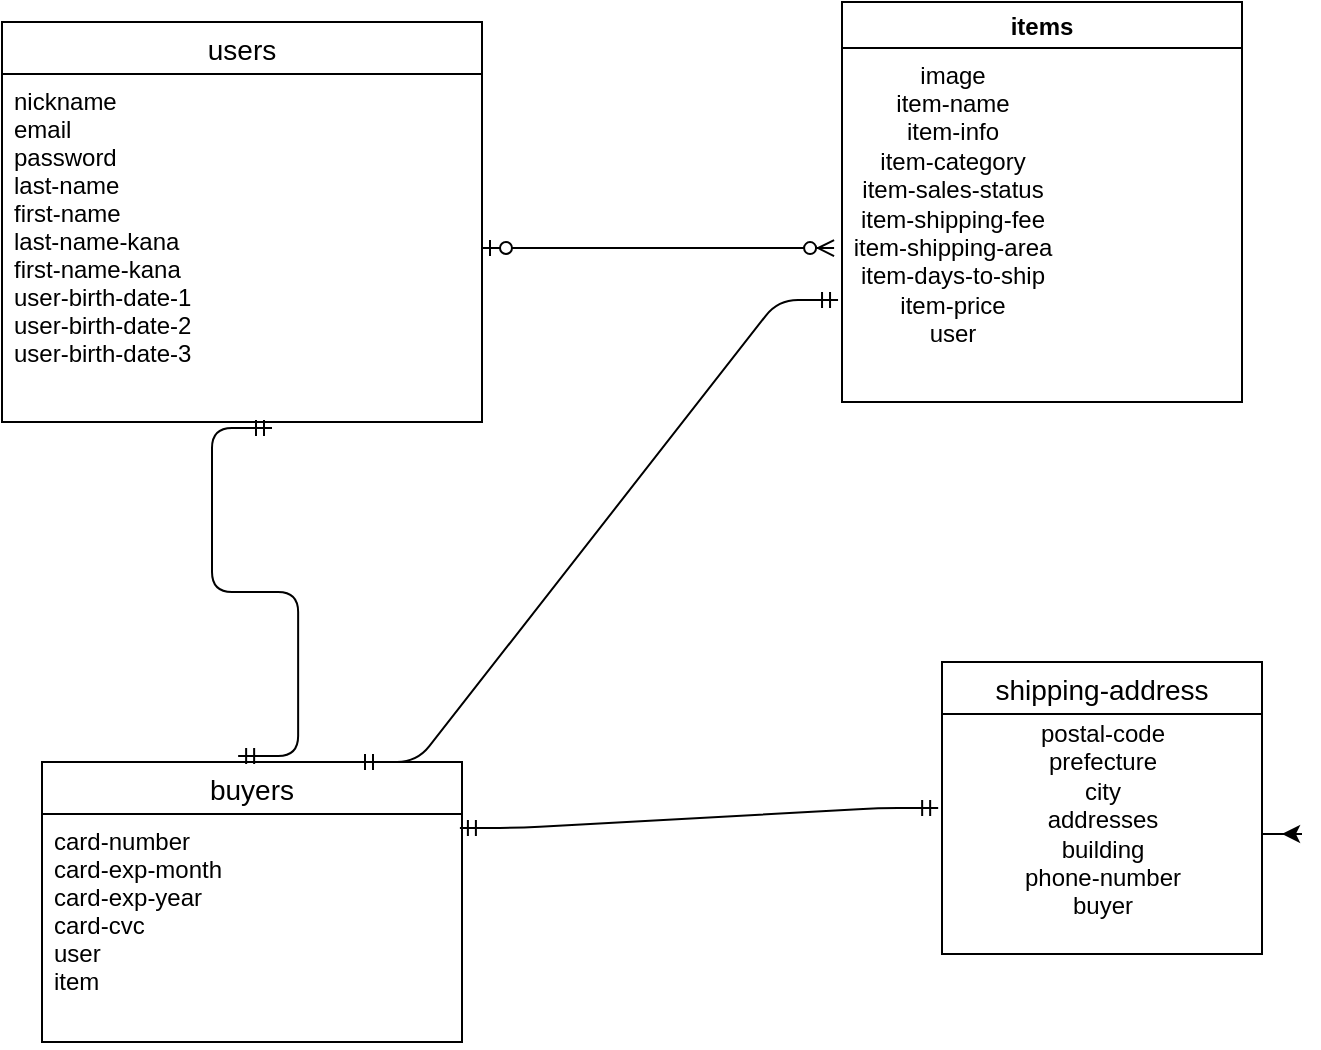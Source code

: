 <mxfile version="13.10.0" type="embed">
    <diagram id="nAlTiKHKYdG6oRwLggSB" name="ページ1">
        <mxGraphModel dx="581" dy="578" grid="1" gridSize="10" guides="1" tooltips="1" connect="1" arrows="1" fold="1" page="1" pageScale="1" pageWidth="827" pageHeight="1169" math="0" shadow="0">
            <root>
                <mxCell id="0"/>
                <mxCell id="1" parent="0"/>
                <mxCell id="56" value="users" style="swimlane;fontStyle=0;childLayout=stackLayout;horizontal=1;startSize=26;horizontalStack=0;resizeParent=1;resizeParentMax=0;resizeLast=0;collapsible=1;marginBottom=0;align=center;fontSize=14;" vertex="1" parent="1">
                    <mxGeometry x="60" y="50" width="240" height="200" as="geometry"/>
                </mxCell>
                <mxCell id="58" value="nickname&#10;email&#10;password&#10;last-name&#10;first-name&#10;last-name-kana&#10;first-name-kana&#10;user-birth-date-1&#10;user-birth-date-2&#10;user-birth-date-3" style="text;strokeColor=none;fillColor=none;spacingLeft=4;spacingRight=4;overflow=hidden;rotatable=0;points=[[0,0.5],[1,0.5]];portConstraint=eastwest;fontSize=12;" vertex="1" parent="56">
                    <mxGeometry y="26" width="240" height="174" as="geometry"/>
                </mxCell>
                <mxCell id="79" value="items" style="swimlane;" vertex="1" parent="1">
                    <mxGeometry x="480" y="40" width="200" height="200" as="geometry"/>
                </mxCell>
                <mxCell id="80" value="image&lt;br&gt;item-name&lt;br&gt;item-info&lt;br&gt;item-category&lt;br&gt;item-sales-status&lt;br&gt;item-shipping-fee&lt;br&gt;item-shipping-area&lt;br&gt;item-days-to-ship&lt;br&gt;item-price&lt;br&gt;user&lt;br&gt;" style="text;html=1;align=center;verticalAlign=middle;resizable=0;points=[];autosize=1;" vertex="1" parent="79">
                    <mxGeometry y="26" width="110" height="150" as="geometry"/>
                </mxCell>
                <mxCell id="81" value="buyers" style="swimlane;fontStyle=0;childLayout=stackLayout;horizontal=1;startSize=26;horizontalStack=0;resizeParent=1;resizeParentMax=0;resizeLast=0;collapsible=1;marginBottom=0;align=center;fontSize=14;" vertex="1" parent="1">
                    <mxGeometry x="80" y="420" width="210" height="140" as="geometry"/>
                </mxCell>
                <mxCell id="82" value="card-number&#10;card-exp-month&#10;card-exp-year&#10;card-cvc&#10;user&#10;item&#10;" style="text;strokeColor=none;fillColor=none;spacingLeft=4;spacingRight=4;overflow=hidden;rotatable=0;points=[[0,0.5],[1,0.5]];portConstraint=eastwest;fontSize=12;" vertex="1" parent="81">
                    <mxGeometry y="26" width="210" height="114" as="geometry"/>
                </mxCell>
                <mxCell id="85" value="shipping-address" style="swimlane;fontStyle=0;childLayout=stackLayout;horizontal=1;startSize=26;horizontalStack=0;resizeParent=1;resizeParentMax=0;resizeLast=0;collapsible=1;marginBottom=0;align=center;fontSize=14;" vertex="1" parent="1">
                    <mxGeometry x="530" y="370" width="160" height="146" as="geometry"/>
                </mxCell>
                <mxCell id="89" value="postal-code&lt;br&gt;prefecture&lt;br&gt;city&lt;br&gt;addresses&lt;br&gt;building&lt;br&gt;phone-number&lt;br&gt;buyer&lt;br&gt;&lt;br&gt;" style="text;html=1;align=center;verticalAlign=middle;resizable=0;points=[];autosize=1;" vertex="1" parent="85">
                    <mxGeometry y="26" width="160" height="120" as="geometry"/>
                </mxCell>
                <mxCell id="90" style="edgeStyle=orthogonalEdgeStyle;rounded=0;orthogonalLoop=1;jettySize=auto;html=1;" edge="1" parent="85" source="89">
                    <mxGeometry relative="1" as="geometry">
                        <mxPoint x="170" y="86" as="targetPoint"/>
                    </mxGeometry>
                </mxCell>
                <mxCell id="106" value="" style="edgeStyle=entityRelationEdgeStyle;fontSize=12;html=1;endArrow=ERzeroToMany;startArrow=ERzeroToOne;exitX=1;exitY=0.5;exitDx=0;exitDy=0;entryX=-0.036;entryY=0.647;entryDx=0;entryDy=0;entryPerimeter=0;" edge="1" parent="1" source="58" target="80">
                    <mxGeometry width="100" height="100" relative="1" as="geometry">
                        <mxPoint x="340" y="220" as="sourcePoint"/>
                        <mxPoint x="430" y="159" as="targetPoint"/>
                    </mxGeometry>
                </mxCell>
                <mxCell id="107" value="" style="edgeStyle=entityRelationEdgeStyle;fontSize=12;html=1;endArrow=ERmandOne;startArrow=ERmandOne;exitX=0.467;exitY=-0.021;exitDx=0;exitDy=0;exitPerimeter=0;" edge="1" parent="1" source="81">
                    <mxGeometry width="100" height="100" relative="1" as="geometry">
                        <mxPoint x="300" y="300" as="sourcePoint"/>
                        <mxPoint x="195" y="253" as="targetPoint"/>
                    </mxGeometry>
                </mxCell>
                <mxCell id="108" value="" style="edgeStyle=entityRelationEdgeStyle;fontSize=12;html=1;endArrow=ERmandOne;startArrow=ERmandOne;entryX=-0.018;entryY=0.82;entryDx=0;entryDy=0;entryPerimeter=0;exitX=0.75;exitY=0;exitDx=0;exitDy=0;" edge="1" parent="1" source="81" target="80">
                    <mxGeometry width="100" height="100" relative="1" as="geometry">
                        <mxPoint x="300" y="450" as="sourcePoint"/>
                        <mxPoint x="400" y="200" as="targetPoint"/>
                    </mxGeometry>
                </mxCell>
                <mxCell id="109" value="" style="edgeStyle=entityRelationEdgeStyle;fontSize=12;html=1;endArrow=ERmandOne;startArrow=ERmandOne;entryX=-0.012;entryY=0.392;entryDx=0;entryDy=0;entryPerimeter=0;exitX=0.995;exitY=0.061;exitDx=0;exitDy=0;exitPerimeter=0;" edge="1" parent="1" source="82" target="89">
                    <mxGeometry width="100" height="100" relative="1" as="geometry">
                        <mxPoint x="295" y="493" as="sourcePoint"/>
                        <mxPoint x="463.5" y="393" as="targetPoint"/>
                    </mxGeometry>
                </mxCell>
            </root>
        </mxGraphModel>
    </diagram>
</mxfile>